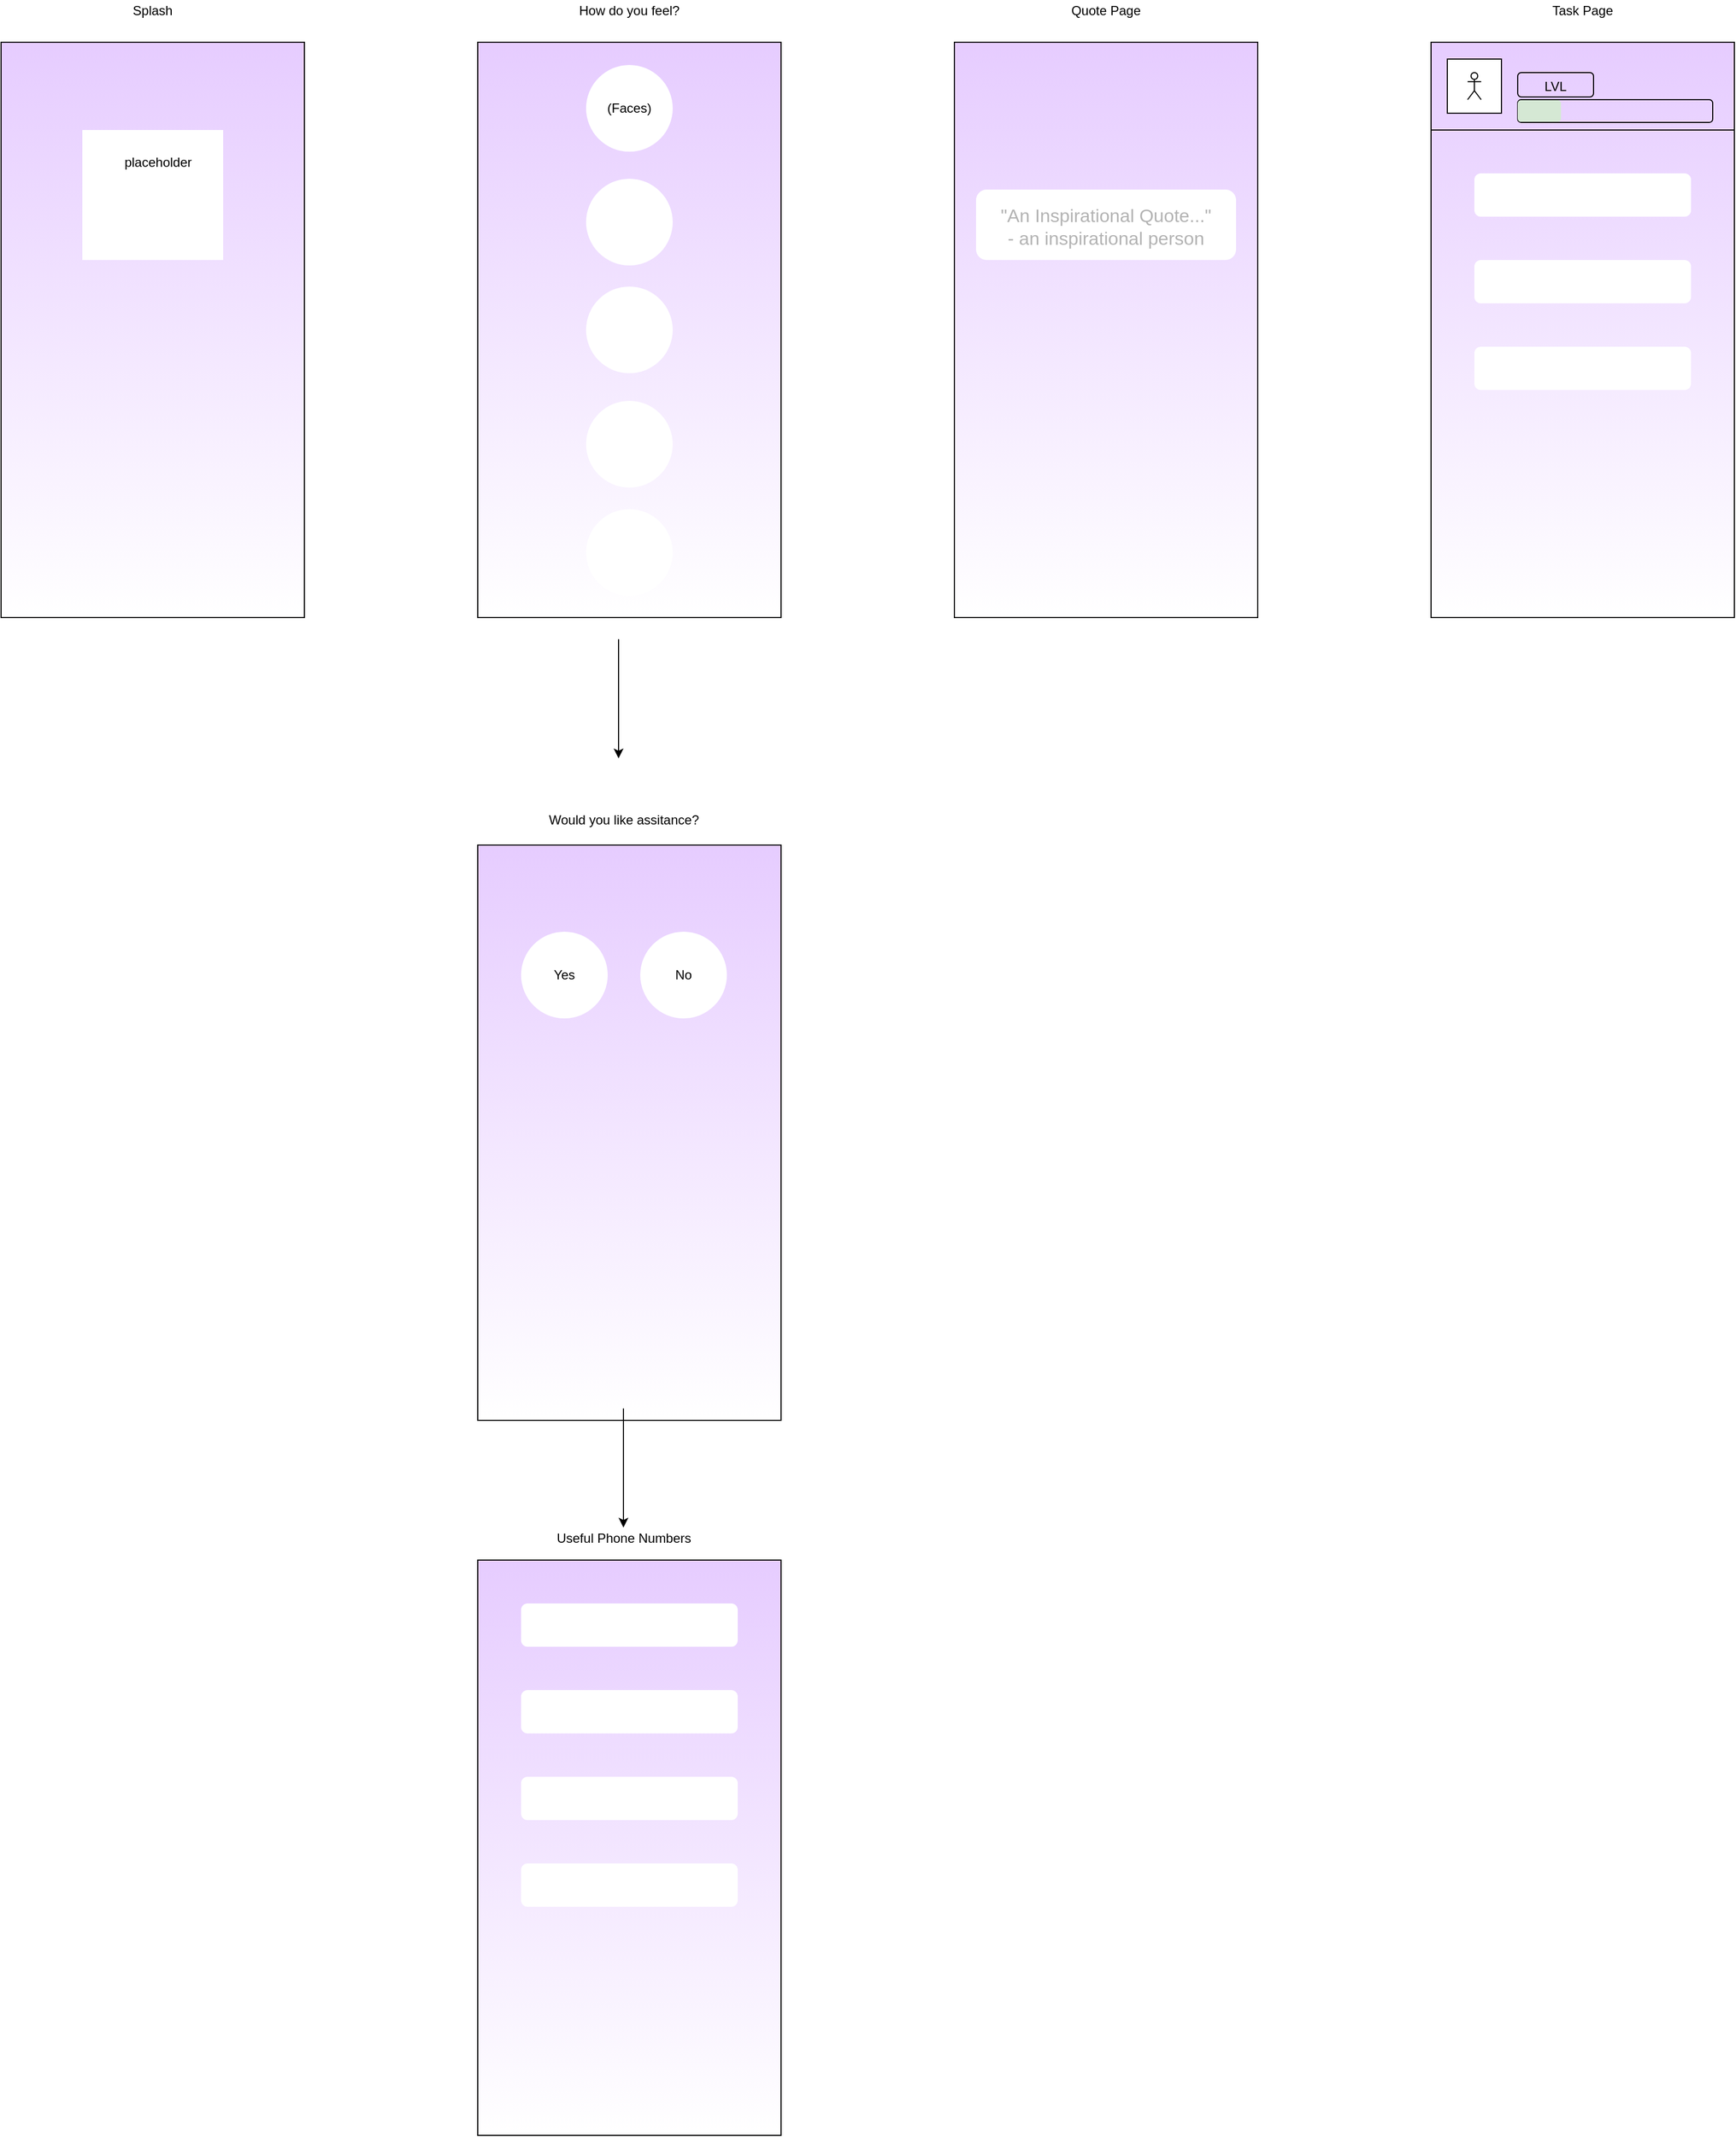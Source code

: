 <mxfile version="15.2.5" type="github">
  <diagram id="YRgkAbb3Nys_o7lvn9jT" name="Page-1">
    <mxGraphModel dx="549" dy="369" grid="1" gridSize="10" guides="1" tooltips="1" connect="1" arrows="1" fold="1" page="1" pageScale="1" pageWidth="1169" pageHeight="827" math="0" shadow="0">
      <root>
        <mxCell id="0" />
        <mxCell id="1" parent="0" />
        <mxCell id="zPuTPYfnhfSHurRMcbCM-4" value="" style="rounded=0;whiteSpace=wrap;html=1;fillColor=#E6CCFF;gradientColor=#ffffff;" vertex="1" parent="1">
          <mxGeometry x="520" y="1520" width="280" height="531" as="geometry" />
        </mxCell>
        <mxCell id="zPuTPYfnhfSHurRMcbCM-3" value="" style="rounded=0;whiteSpace=wrap;html=1;fillColor=#E6CCFF;gradientColor=#ffffff;" vertex="1" parent="1">
          <mxGeometry x="80" y="119" width="280" height="531" as="geometry" />
        </mxCell>
        <mxCell id="zPuTPYfnhfSHurRMcbCM-2" value="" style="rounded=0;whiteSpace=wrap;html=1;fillColor=#E6CCFF;gradientColor=#ffffff;" vertex="1" parent="1">
          <mxGeometry x="520" y="860" width="280" height="531" as="geometry" />
        </mxCell>
        <mxCell id="zPuTPYfnhfSHurRMcbCM-1" value="" style="rounded=0;whiteSpace=wrap;html=1;fillColor=#E6CCFF;gradientColor=#ffffff;" vertex="1" parent="1">
          <mxGeometry x="960" y="119" width="280" height="531" as="geometry" />
        </mxCell>
        <mxCell id="IE7dMCVUD9d3y6NUQeAl-4" value="Splash" style="text;html=1;strokeColor=none;fillColor=none;align=center;verticalAlign=middle;whiteSpace=wrap;rounded=0;" parent="1" vertex="1">
          <mxGeometry x="145" y="80" width="150" height="20" as="geometry" />
        </mxCell>
        <mxCell id="IE7dMCVUD9d3y6NUQeAl-7" value="" style="rounded=0;whiteSpace=wrap;html=1;fillColor=#E6CCFF;gradientColor=#ffffff;" parent="1" vertex="1">
          <mxGeometry x="520" y="119" width="280" height="531" as="geometry" />
        </mxCell>
        <mxCell id="IE7dMCVUD9d3y6NUQeAl-10" value="" style="rounded=0;whiteSpace=wrap;html=1;fillColor=default;strokeColor=none;" parent="1" vertex="1">
          <mxGeometry x="155" y="200" width="130" height="120" as="geometry" />
        </mxCell>
        <mxCell id="IE7dMCVUD9d3y6NUQeAl-11" value="placeholder" style="text;html=1;strokeColor=none;fillColor=none;align=center;verticalAlign=middle;whiteSpace=wrap;rounded=0;" parent="1" vertex="1">
          <mxGeometry x="170" y="220" width="110" height="20" as="geometry" />
        </mxCell>
        <mxCell id="IE7dMCVUD9d3y6NUQeAl-12" value="How do you feel?" style="text;html=1;strokeColor=none;fillColor=none;align=center;verticalAlign=middle;whiteSpace=wrap;rounded=0;" parent="1" vertex="1">
          <mxGeometry x="570" y="80" width="180" height="20" as="geometry" />
        </mxCell>
        <mxCell id="IE7dMCVUD9d3y6NUQeAl-13" value="" style="ellipse;whiteSpace=wrap;html=1;aspect=fixed;strokeColor=none;" parent="1" vertex="1">
          <mxGeometry x="620" y="344.5" width="80" height="80" as="geometry" />
        </mxCell>
        <mxCell id="IE7dMCVUD9d3y6NUQeAl-14" value="" style="ellipse;whiteSpace=wrap;html=1;aspect=fixed;strokeColor=none;" parent="1" vertex="1">
          <mxGeometry x="620" y="245" width="80" height="80" as="geometry" />
        </mxCell>
        <mxCell id="IE7dMCVUD9d3y6NUQeAl-15" value="" style="ellipse;whiteSpace=wrap;html=1;aspect=fixed;strokeColor=none;" parent="1" vertex="1">
          <mxGeometry x="620" y="140" width="80" height="80" as="geometry" />
        </mxCell>
        <mxCell id="IE7dMCVUD9d3y6NUQeAl-16" value="" style="ellipse;whiteSpace=wrap;html=1;aspect=fixed;strokeColor=none;" parent="1" vertex="1">
          <mxGeometry x="620" y="450" width="80" height="80" as="geometry" />
        </mxCell>
        <mxCell id="IE7dMCVUD9d3y6NUQeAl-17" value="" style="ellipse;whiteSpace=wrap;html=1;aspect=fixed;strokeColor=none;" parent="1" vertex="1">
          <mxGeometry x="620" y="550" width="80" height="80" as="geometry" />
        </mxCell>
        <mxCell id="IE7dMCVUD9d3y6NUQeAl-22" value="Would you like assitance?" style="text;html=1;strokeColor=none;fillColor=none;align=center;verticalAlign=middle;whiteSpace=wrap;rounded=0;" parent="1" vertex="1">
          <mxGeometry x="560" y="827" width="190" height="20" as="geometry" />
        </mxCell>
        <mxCell id="IE7dMCVUD9d3y6NUQeAl-23" value="" style="ellipse;whiteSpace=wrap;html=1;aspect=fixed;strokeColor=none;" parent="1" vertex="1">
          <mxGeometry x="560" y="940" width="80" height="80" as="geometry" />
        </mxCell>
        <mxCell id="IE7dMCVUD9d3y6NUQeAl-24" value="" style="ellipse;whiteSpace=wrap;html=1;aspect=fixed;strokeColor=none;" parent="1" vertex="1">
          <mxGeometry x="670" y="940" width="80" height="80" as="geometry" />
        </mxCell>
        <mxCell id="IE7dMCVUD9d3y6NUQeAl-26" value="" style="endArrow=classic;html=1;" parent="1" edge="1">
          <mxGeometry width="50" height="50" relative="1" as="geometry">
            <mxPoint x="650" y="670" as="sourcePoint" />
            <mxPoint x="650" y="780" as="targetPoint" />
          </mxGeometry>
        </mxCell>
        <mxCell id="IE7dMCVUD9d3y6NUQeAl-27" value="" style="endArrow=classic;html=1;" parent="1" edge="1">
          <mxGeometry width="50" height="50" relative="1" as="geometry">
            <mxPoint x="654.5" y="1380" as="sourcePoint" />
            <mxPoint x="654.5" y="1490" as="targetPoint" />
          </mxGeometry>
        </mxCell>
        <mxCell id="IE7dMCVUD9d3y6NUQeAl-28" value="Useful Phone Numbers" style="text;html=1;strokeColor=none;fillColor=none;align=center;verticalAlign=middle;whiteSpace=wrap;rounded=0;" parent="1" vertex="1">
          <mxGeometry x="565" y="1490" width="180" height="20" as="geometry" />
        </mxCell>
        <mxCell id="cOUb73bqv5FOIlY1n4ka-1" value="Yes" style="text;html=1;strokeColor=none;fillColor=none;align=center;verticalAlign=middle;whiteSpace=wrap;rounded=0;" parent="1" vertex="1">
          <mxGeometry x="580" y="970" width="40" height="20" as="geometry" />
        </mxCell>
        <mxCell id="cOUb73bqv5FOIlY1n4ka-2" value="No" style="text;html=1;strokeColor=none;fillColor=none;align=center;verticalAlign=middle;whiteSpace=wrap;rounded=0;" parent="1" vertex="1">
          <mxGeometry x="690" y="970" width="40" height="20" as="geometry" />
        </mxCell>
        <mxCell id="cOUb73bqv5FOIlY1n4ka-3" value="" style="rounded=1;whiteSpace=wrap;html=1;strokeColor=none;" parent="1" vertex="1">
          <mxGeometry x="560" y="1560" width="200" height="40" as="geometry" />
        </mxCell>
        <mxCell id="cOUb73bqv5FOIlY1n4ka-4" value="" style="rounded=1;whiteSpace=wrap;html=1;strokeColor=none;" parent="1" vertex="1">
          <mxGeometry x="560" y="1640" width="200" height="40" as="geometry" />
        </mxCell>
        <mxCell id="cOUb73bqv5FOIlY1n4ka-5" value="" style="rounded=1;whiteSpace=wrap;html=1;strokeColor=none;" parent="1" vertex="1">
          <mxGeometry x="560" y="1720" width="200" height="40" as="geometry" />
        </mxCell>
        <mxCell id="cOUb73bqv5FOIlY1n4ka-6" value="" style="rounded=1;whiteSpace=wrap;html=1;strokeColor=none;" parent="1" vertex="1">
          <mxGeometry x="560" y="1800" width="200" height="40" as="geometry" />
        </mxCell>
        <mxCell id="cOUb73bqv5FOIlY1n4ka-7" value="Quote Page" style="text;html=1;strokeColor=none;fillColor=none;align=center;verticalAlign=middle;whiteSpace=wrap;rounded=0;" parent="1" vertex="1">
          <mxGeometry x="1035" y="80" width="130" height="20" as="geometry" />
        </mxCell>
        <mxCell id="zPuTPYfnhfSHurRMcbCM-7" value="" style="rounded=1;whiteSpace=wrap;html=1;strokeColor=none;" vertex="1" parent="1">
          <mxGeometry x="980" y="255" width="240" height="65" as="geometry" />
        </mxCell>
        <mxCell id="cOUb73bqv5FOIlY1n4ka-8" value="&lt;font style=&quot;font-size: 17px&quot; color=&quot;#b3b3b3&quot;&gt;&quot;An Inspirational Quote...&quot;&lt;br&gt;- an inspirational person&lt;/font&gt;" style="text;html=1;strokeColor=none;fillColor=none;align=center;verticalAlign=middle;whiteSpace=wrap;rounded=0;" parent="1" vertex="1">
          <mxGeometry x="995" y="245" width="210" height="90" as="geometry" />
        </mxCell>
        <mxCell id="cOUb73bqv5FOIlY1n4ka-9" value="Task Page" style="text;html=1;strokeColor=none;fillColor=none;align=center;verticalAlign=middle;whiteSpace=wrap;rounded=0;" parent="1" vertex="1">
          <mxGeometry x="1415" y="80" width="250" height="20" as="geometry" />
        </mxCell>
        <mxCell id="zPuTPYfnhfSHurRMcbCM-6" value="(Faces)" style="text;html=1;strokeColor=none;fillColor=none;align=center;verticalAlign=middle;whiteSpace=wrap;rounded=0;" vertex="1" parent="1">
          <mxGeometry x="610" y="165" width="100" height="30" as="geometry" />
        </mxCell>
        <mxCell id="zPuTPYfnhfSHurRMcbCM-12" value="" style="rounded=0;whiteSpace=wrap;html=1;fillColor=#E6CCFF;gradientColor=#ffffff;" vertex="1" parent="1">
          <mxGeometry x="1400" y="119" width="280" height="531" as="geometry" />
        </mxCell>
        <mxCell id="zPuTPYfnhfSHurRMcbCM-13" value="" style="rounded=0;whiteSpace=wrap;html=1;strokeColor=default;fillColor=none;" vertex="1" parent="1">
          <mxGeometry x="1400" y="119" width="280" height="81" as="geometry" />
        </mxCell>
        <mxCell id="zPuTPYfnhfSHurRMcbCM-15" value="" style="whiteSpace=wrap;html=1;aspect=fixed;strokeColor=default;fillColor=default;gradientColor=none;" vertex="1" parent="1">
          <mxGeometry x="1415" y="134.5" width="50" height="50" as="geometry" />
        </mxCell>
        <mxCell id="zPuTPYfnhfSHurRMcbCM-17" value="LVL" style="text;html=1;strokeColor=none;fillColor=none;align=center;verticalAlign=middle;whiteSpace=wrap;rounded=0;" vertex="1" parent="1">
          <mxGeometry x="1495" y="149.5" width="40" height="20" as="geometry" />
        </mxCell>
        <mxCell id="zPuTPYfnhfSHurRMcbCM-19" value="" style="shape=umlActor;verticalLabelPosition=bottom;verticalAlign=top;html=1;outlineConnect=0;strokeColor=default;fillColor=none;gradientColor=none;" vertex="1" parent="1">
          <mxGeometry x="1433.75" y="147" width="12.5" height="25" as="geometry" />
        </mxCell>
        <mxCell id="zPuTPYfnhfSHurRMcbCM-23" value="" style="rounded=1;whiteSpace=wrap;html=1;strokeColor=none;" vertex="1" parent="1">
          <mxGeometry x="1440" y="240" width="200" height="40" as="geometry" />
        </mxCell>
        <mxCell id="zPuTPYfnhfSHurRMcbCM-24" value="" style="rounded=1;whiteSpace=wrap;html=1;strokeColor=none;" vertex="1" parent="1">
          <mxGeometry x="1440" y="320" width="200" height="40" as="geometry" />
        </mxCell>
        <mxCell id="zPuTPYfnhfSHurRMcbCM-25" value="" style="rounded=1;whiteSpace=wrap;html=1;strokeColor=none;" vertex="1" parent="1">
          <mxGeometry x="1440" y="400" width="200" height="40" as="geometry" />
        </mxCell>
        <mxCell id="zPuTPYfnhfSHurRMcbCM-27" value="" style="rounded=1;whiteSpace=wrap;html=1;strokeColor=default;fillColor=none;gradientColor=none;" vertex="1" parent="1">
          <mxGeometry x="1480" y="147" width="70" height="22.5" as="geometry" />
        </mxCell>
        <mxCell id="zPuTPYfnhfSHurRMcbCM-28" value="" style="rounded=1;whiteSpace=wrap;html=1;strokeColor=default;fillColor=none;gradientColor=none;" vertex="1" parent="1">
          <mxGeometry x="1480" y="172" width="180" height="21" as="geometry" />
        </mxCell>
        <mxCell id="zPuTPYfnhfSHurRMcbCM-29" value="" style="rounded=1;whiteSpace=wrap;html=1;strokeColor=none;fillColor=#d5e8d4;" vertex="1" parent="1">
          <mxGeometry x="1480" y="172.5" width="40" height="20" as="geometry" />
        </mxCell>
      </root>
    </mxGraphModel>
  </diagram>
</mxfile>
